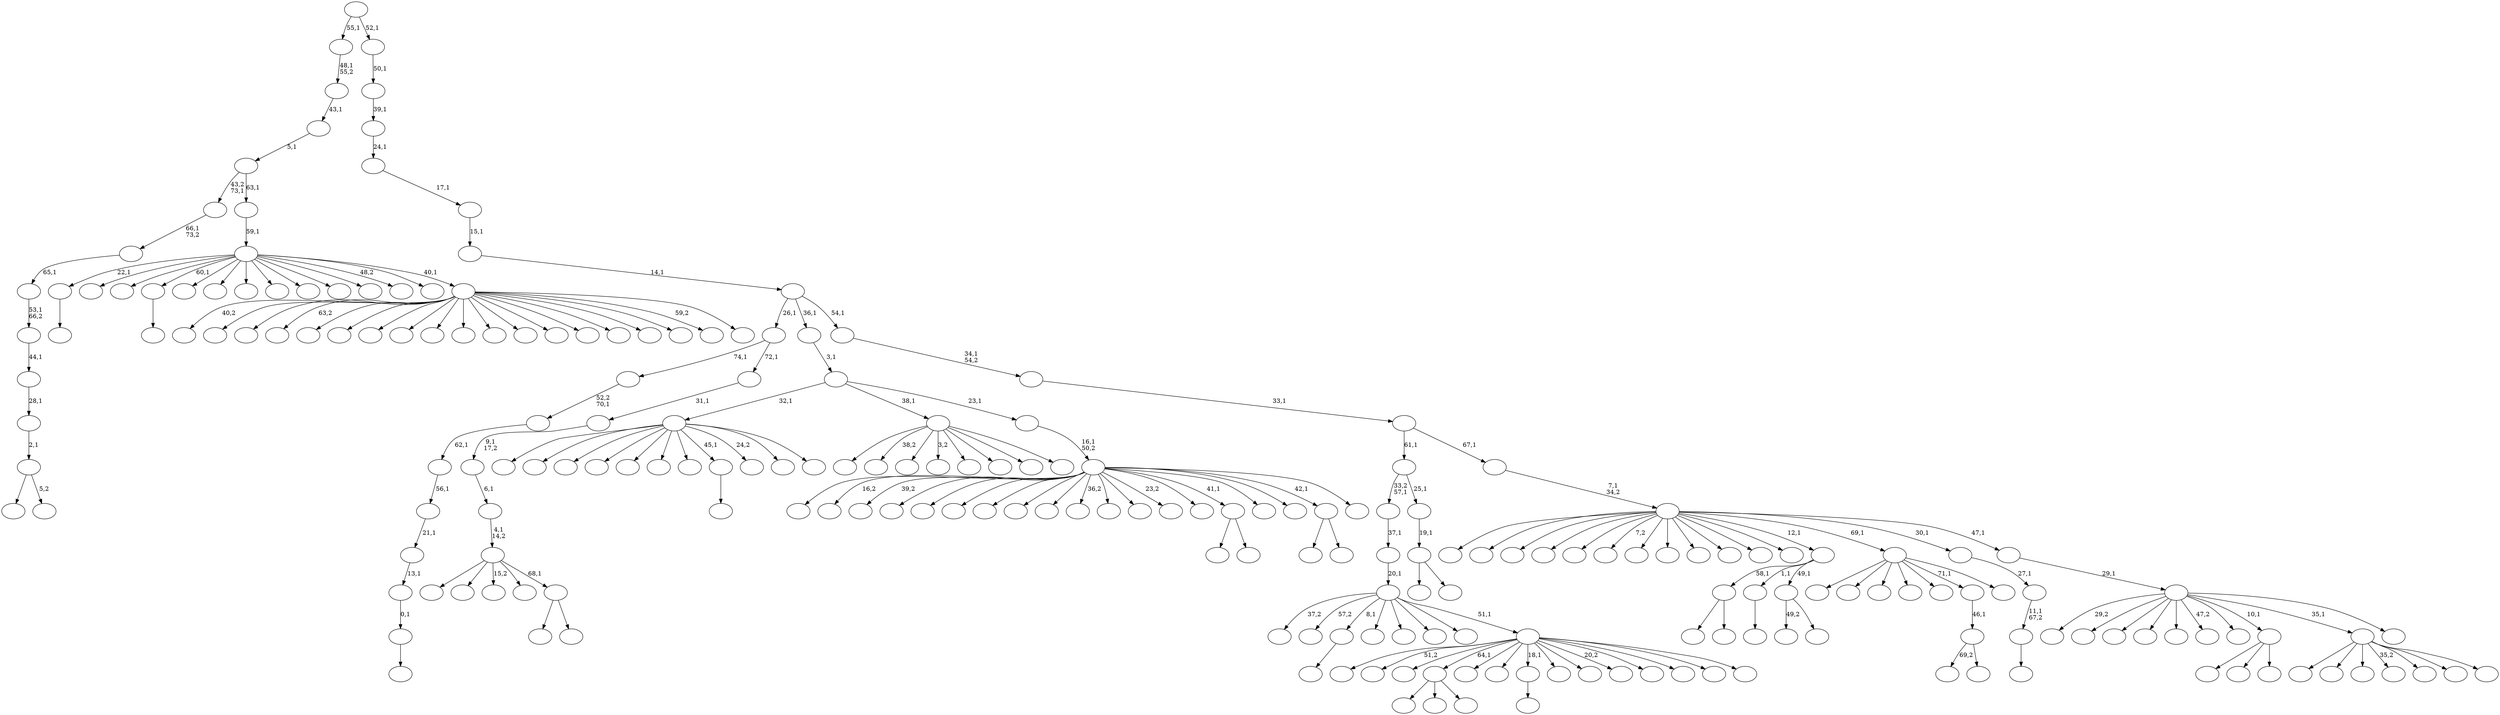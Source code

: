 digraph T {
	225 [label=""]
	224 [label=""]
	223 [label=""]
	222 [label=""]
	221 [label=""]
	220 [label=""]
	219 [label=""]
	218 [label=""]
	217 [label=""]
	216 [label=""]
	215 [label=""]
	214 [label=""]
	213 [label=""]
	212 [label=""]
	211 [label=""]
	210 [label=""]
	209 [label=""]
	208 [label=""]
	207 [label=""]
	206 [label=""]
	205 [label=""]
	204 [label=""]
	203 [label=""]
	202 [label=""]
	201 [label=""]
	200 [label=""]
	199 [label=""]
	198 [label=""]
	197 [label=""]
	196 [label=""]
	195 [label=""]
	194 [label=""]
	193 [label=""]
	192 [label=""]
	191 [label=""]
	190 [label=""]
	189 [label=""]
	188 [label=""]
	187 [label=""]
	186 [label=""]
	185 [label=""]
	184 [label=""]
	183 [label=""]
	182 [label=""]
	181 [label=""]
	180 [label=""]
	179 [label=""]
	178 [label=""]
	177 [label=""]
	176 [label=""]
	175 [label=""]
	174 [label=""]
	173 [label=""]
	172 [label=""]
	171 [label=""]
	170 [label=""]
	169 [label=""]
	168 [label=""]
	167 [label=""]
	166 [label=""]
	165 [label=""]
	164 [label=""]
	163 [label=""]
	162 [label=""]
	161 [label=""]
	160 [label=""]
	159 [label=""]
	158 [label=""]
	157 [label=""]
	156 [label=""]
	155 [label=""]
	154 [label=""]
	153 [label=""]
	152 [label=""]
	151 [label=""]
	150 [label=""]
	149 [label=""]
	148 [label=""]
	147 [label=""]
	146 [label=""]
	145 [label=""]
	144 [label=""]
	143 [label=""]
	142 [label=""]
	141 [label=""]
	140 [label=""]
	139 [label=""]
	138 [label=""]
	137 [label=""]
	136 [label=""]
	135 [label=""]
	134 [label=""]
	133 [label=""]
	132 [label=""]
	131 [label=""]
	130 [label=""]
	129 [label=""]
	128 [label=""]
	127 [label=""]
	126 [label=""]
	125 [label=""]
	124 [label=""]
	123 [label=""]
	122 [label=""]
	121 [label=""]
	120 [label=""]
	119 [label=""]
	118 [label=""]
	117 [label=""]
	116 [label=""]
	115 [label=""]
	114 [label=""]
	113 [label=""]
	112 [label=""]
	111 [label=""]
	110 [label=""]
	109 [label=""]
	108 [label=""]
	107 [label=""]
	106 [label=""]
	105 [label=""]
	104 [label=""]
	103 [label=""]
	102 [label=""]
	101 [label=""]
	100 [label=""]
	99 [label=""]
	98 [label=""]
	97 [label=""]
	96 [label=""]
	95 [label=""]
	94 [label=""]
	93 [label=""]
	92 [label=""]
	91 [label=""]
	90 [label=""]
	89 [label=""]
	88 [label=""]
	87 [label=""]
	86 [label=""]
	85 [label=""]
	84 [label=""]
	83 [label=""]
	82 [label=""]
	81 [label=""]
	80 [label=""]
	79 [label=""]
	78 [label=""]
	77 [label=""]
	76 [label=""]
	75 [label=""]
	74 [label=""]
	73 [label=""]
	72 [label=""]
	71 [label=""]
	70 [label=""]
	69 [label=""]
	68 [label=""]
	67 [label=""]
	66 [label=""]
	65 [label=""]
	64 [label=""]
	63 [label=""]
	62 [label=""]
	61 [label=""]
	60 [label=""]
	59 [label=""]
	58 [label=""]
	57 [label=""]
	56 [label=""]
	55 [label=""]
	54 [label=""]
	53 [label=""]
	52 [label=""]
	51 [label=""]
	50 [label=""]
	49 [label=""]
	48 [label=""]
	47 [label=""]
	46 [label=""]
	45 [label=""]
	44 [label=""]
	43 [label=""]
	42 [label=""]
	41 [label=""]
	40 [label=""]
	39 [label=""]
	38 [label=""]
	37 [label=""]
	36 [label=""]
	35 [label=""]
	34 [label=""]
	33 [label=""]
	32 [label=""]
	31 [label=""]
	30 [label=""]
	29 [label=""]
	28 [label=""]
	27 [label=""]
	26 [label=""]
	25 [label=""]
	24 [label=""]
	23 [label=""]
	22 [label=""]
	21 [label=""]
	20 [label=""]
	19 [label=""]
	18 [label=""]
	17 [label=""]
	16 [label=""]
	15 [label=""]
	14 [label=""]
	13 [label=""]
	12 [label=""]
	11 [label=""]
	10 [label=""]
	9 [label=""]
	8 [label=""]
	7 [label=""]
	6 [label=""]
	5 [label=""]
	4 [label=""]
	3 [label=""]
	2 [label=""]
	1 [label=""]
	0 [label=""]
	209 -> 210 [label=""]
	181 -> 193 [label=""]
	181 -> 183 [label=""]
	181 -> 182 [label=""]
	175 -> 176 [label=""]
	171 -> 172 [label=""]
	170 -> 171 [label="0,1"]
	169 -> 170 [label="13,1"]
	168 -> 169 [label="21,1"]
	167 -> 168 [label="56,1"]
	166 -> 167 [label="62,1"]
	165 -> 166 [label="52,2\n70,1"]
	160 -> 191 [label=""]
	160 -> 161 [label=""]
	157 -> 158 [label=""]
	154 -> 194 [label=""]
	154 -> 155 [label="5,2"]
	153 -> 154 [label="2,1"]
	152 -> 153 [label="28,1"]
	151 -> 152 [label="44,1"]
	150 -> 151 [label="53,1\n66,2"]
	149 -> 150 [label="65,1"]
	148 -> 149 [label="66,1\n73,2"]
	146 -> 147 [label=""]
	135 -> 136 [label=""]
	118 -> 119 [label=""]
	99 -> 115 [label=""]
	99 -> 100 [label=""]
	98 -> 203 [label=""]
	98 -> 195 [label=""]
	98 -> 131 [label="15,2"]
	98 -> 103 [label=""]
	98 -> 99 [label="68,1"]
	97 -> 98 [label="4,1\n14,2"]
	96 -> 97 [label="6,1"]
	95 -> 96 [label="9,1\n17,2"]
	94 -> 95 [label="31,1"]
	93 -> 165 [label="74,1"]
	93 -> 94 [label="72,1"]
	70 -> 207 [label="49,2"]
	70 -> 71 [label=""]
	69 -> 160 [label="58,1"]
	69 -> 146 [label="1,1"]
	69 -> 70 [label="49,1"]
	65 -> 221 [label=""]
	65 -> 173 [label=""]
	65 -> 66 [label=""]
	63 -> 107 [label=""]
	63 -> 64 [label=""]
	59 -> 218 [label="69,2"]
	59 -> 60 [label=""]
	58 -> 59 [label="46,1"]
	55 -> 225 [label=""]
	55 -> 205 [label=""]
	55 -> 138 [label=""]
	55 -> 110 [label=""]
	55 -> 67 [label=""]
	55 -> 58 [label="71,1"]
	55 -> 56 [label=""]
	53 -> 54 [label=""]
	52 -> 53 [label="11,1\n67,2"]
	51 -> 52 [label="27,1"]
	48 -> 219 [label=""]
	48 -> 212 [label=""]
	48 -> 206 [label=""]
	48 -> 200 [label=""]
	48 -> 179 [label=""]
	48 -> 174 [label=""]
	48 -> 164 [label=""]
	48 -> 157 [label="45,1"]
	48 -> 143 [label="24,2"]
	48 -> 140 [label=""]
	48 -> 49 [label=""]
	44 -> 223 [label=""]
	44 -> 204 [label="51,2"]
	44 -> 192 [label=""]
	44 -> 181 [label="64,1"]
	44 -> 159 [label=""]
	44 -> 137 [label=""]
	44 -> 135 [label="18,1"]
	44 -> 114 [label=""]
	44 -> 82 [label=""]
	44 -> 81 [label="20,2"]
	44 -> 61 [label=""]
	44 -> 47 [label=""]
	44 -> 46 [label=""]
	44 -> 45 [label=""]
	43 -> 188 [label="37,2"]
	43 -> 186 [label="57,2"]
	43 -> 118 [label="8,1"]
	43 -> 116 [label=""]
	43 -> 105 [label=""]
	43 -> 74 [label=""]
	43 -> 68 [label=""]
	43 -> 44 [label="51,1"]
	42 -> 43 [label="20,1"]
	41 -> 42 [label="37,1"]
	39 -> 202 [label=""]
	39 -> 40 [label=""]
	38 -> 39 [label="19,1"]
	37 -> 41 [label="33,2\n57,1"]
	37 -> 38 [label="25,1"]
	35 -> 216 [label=""]
	35 -> 214 [label=""]
	35 -> 213 [label=""]
	35 -> 177 [label="35,2"]
	35 -> 129 [label=""]
	35 -> 102 [label=""]
	35 -> 36 [label=""]
	31 -> 224 [label=""]
	31 -> 222 [label="38,2"]
	31 -> 215 [label=""]
	31 -> 211 [label="3,2"]
	31 -> 104 [label=""]
	31 -> 77 [label=""]
	31 -> 72 [label=""]
	31 -> 32 [label=""]
	29 -> 126 [label=""]
	29 -> 30 [label=""]
	27 -> 220 [label="40,2"]
	27 -> 201 [label=""]
	27 -> 187 [label=""]
	27 -> 185 [label="63,2"]
	27 -> 180 [label=""]
	27 -> 141 [label=""]
	27 -> 133 [label=""]
	27 -> 123 [label=""]
	27 -> 117 [label=""]
	27 -> 109 [label=""]
	27 -> 108 [label=""]
	27 -> 106 [label=""]
	27 -> 91 [label=""]
	27 -> 86 [label=""]
	27 -> 84 [label=""]
	27 -> 76 [label=""]
	27 -> 62 [label=""]
	27 -> 57 [label="59,2"]
	27 -> 28 [label=""]
	26 -> 209 [label="22,1"]
	26 -> 190 [label=""]
	26 -> 184 [label=""]
	26 -> 175 [label="60,1"]
	26 -> 162 [label=""]
	26 -> 144 [label=""]
	26 -> 139 [label=""]
	26 -> 128 [label=""]
	26 -> 113 [label=""]
	26 -> 89 [label=""]
	26 -> 87 [label=""]
	26 -> 75 [label="48,2"]
	26 -> 50 [label=""]
	26 -> 27 [label="40,1"]
	25 -> 26 [label="59,1"]
	24 -> 148 [label="43,2\n73,1"]
	24 -> 25 [label="63,1"]
	23 -> 24 [label="5,1"]
	22 -> 23 [label="43,1"]
	21 -> 22 [label="48,1\n55,2"]
	19 -> 217 [label=""]
	19 -> 208 [label="16,2"]
	19 -> 197 [label="39,2"]
	19 -> 189 [label=""]
	19 -> 178 [label=""]
	19 -> 163 [label=""]
	19 -> 145 [label=""]
	19 -> 142 [label=""]
	19 -> 134 [label=""]
	19 -> 124 [label="36,2"]
	19 -> 92 [label=""]
	19 -> 83 [label=""]
	19 -> 78 [label="23,2"]
	19 -> 73 [label=""]
	19 -> 63 [label="41,1"]
	19 -> 34 [label=""]
	19 -> 33 [label=""]
	19 -> 29 [label="42,1"]
	19 -> 20 [label=""]
	18 -> 19 [label="16,1\n50,2"]
	17 -> 48 [label="32,1"]
	17 -> 31 [label="38,1"]
	17 -> 18 [label="23,1"]
	16 -> 17 [label="3,1"]
	14 -> 156 [label="29,2"]
	14 -> 130 [label=""]
	14 -> 127 [label=""]
	14 -> 125 [label=""]
	14 -> 122 [label=""]
	14 -> 120 [label="47,2"]
	14 -> 79 [label=""]
	14 -> 65 [label="10,1"]
	14 -> 35 [label="35,1"]
	14 -> 15 [label=""]
	13 -> 14 [label="29,1"]
	12 -> 199 [label=""]
	12 -> 198 [label=""]
	12 -> 196 [label=""]
	12 -> 132 [label=""]
	12 -> 121 [label=""]
	12 -> 112 [label="7,2"]
	12 -> 111 [label=""]
	12 -> 101 [label=""]
	12 -> 90 [label=""]
	12 -> 88 [label=""]
	12 -> 85 [label=""]
	12 -> 80 [label=""]
	12 -> 69 [label="12,1"]
	12 -> 55 [label="69,1"]
	12 -> 51 [label="30,1"]
	12 -> 13 [label="47,1"]
	11 -> 12 [label="7,1\n34,2"]
	10 -> 37 [label="61,1"]
	10 -> 11 [label="67,1"]
	9 -> 10 [label="33,1"]
	8 -> 9 [label="34,1\n54,2"]
	7 -> 93 [label="26,1"]
	7 -> 16 [label="36,1"]
	7 -> 8 [label="54,1"]
	6 -> 7 [label="14,1"]
	5 -> 6 [label="15,1"]
	4 -> 5 [label="17,1"]
	3 -> 4 [label="24,1"]
	2 -> 3 [label="39,1"]
	1 -> 2 [label="50,1"]
	0 -> 21 [label="55,1"]
	0 -> 1 [label="52,1"]
}
